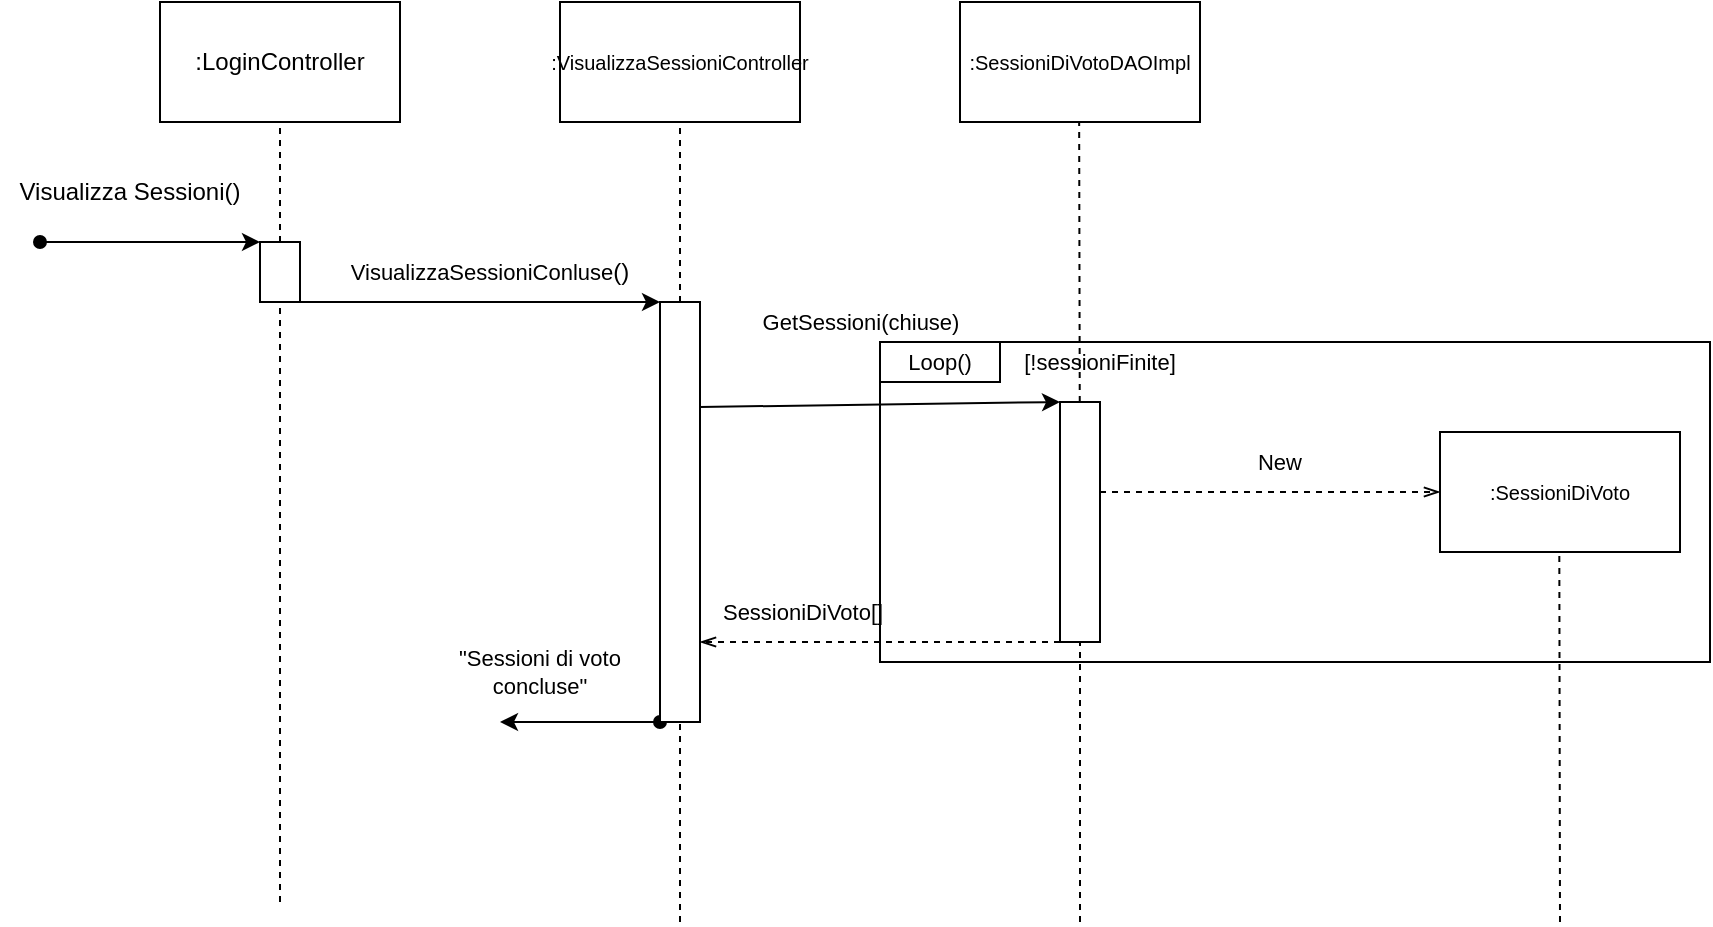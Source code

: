 <mxfile version="16.5.1" type="device"><diagram id="kgpKYQtTHZ0yAKxKKP6v" name="Page-1"><mxGraphModel dx="1102" dy="1025" grid="1" gridSize="10" guides="1" tooltips="1" connect="1" arrows="1" fold="1" page="1" pageScale="1" pageWidth="850" pageHeight="1100" math="0" shadow="0"><root><mxCell id="0"/><mxCell id="1" parent="0"/><mxCell id="j6uUXXDgGSD-gLVAzLzT-23" value="" style="rounded=0;whiteSpace=wrap;html=1;fontSize=11;" vertex="1" parent="1"><mxGeometry x="520" y="270" width="415" height="160" as="geometry"/></mxCell><mxCell id="j6uUXXDgGSD-gLVAzLzT-20" value="" style="rounded=0;whiteSpace=wrap;html=1;fontSize=10;" vertex="1" parent="1"><mxGeometry x="610" y="300" width="20" height="120" as="geometry"/></mxCell><mxCell id="j6uUXXDgGSD-gLVAzLzT-28" value="" style="rounded=0;whiteSpace=wrap;html=1;fontSize=11;" vertex="1" parent="1"><mxGeometry x="520" y="270" width="60" height="20" as="geometry"/></mxCell><mxCell id="j6uUXXDgGSD-gLVAzLzT-1" value=":LoginController" style="rounded=0;whiteSpace=wrap;html=1;" vertex="1" parent="1"><mxGeometry x="160" y="100" width="120" height="60" as="geometry"/></mxCell><mxCell id="j6uUXXDgGSD-gLVAzLzT-2" value="" style="endArrow=none;dashed=1;html=1;rounded=0;entryX=0.5;entryY=1;entryDx=0;entryDy=0;" edge="1" parent="1" target="j6uUXXDgGSD-gLVAzLzT-1"><mxGeometry width="50" height="50" relative="1" as="geometry"><mxPoint x="220" y="550" as="sourcePoint"/><mxPoint x="340" y="230" as="targetPoint"/></mxGeometry></mxCell><mxCell id="j6uUXXDgGSD-gLVAzLzT-3" value="" style="endArrow=classic;html=1;rounded=0;startArrow=oval;startFill=1;" edge="1" parent="1"><mxGeometry width="50" height="50" relative="1" as="geometry"><mxPoint x="100" y="220" as="sourcePoint"/><mxPoint x="210" y="220" as="targetPoint"/></mxGeometry></mxCell><mxCell id="j6uUXXDgGSD-gLVAzLzT-4" value="Visualizza Sessioni()" style="text;html=1;strokeColor=none;fillColor=none;align=center;verticalAlign=middle;whiteSpace=wrap;rounded=0;" vertex="1" parent="1"><mxGeometry x="80" y="180" width="130" height="30" as="geometry"/></mxCell><mxCell id="j6uUXXDgGSD-gLVAzLzT-6" value="&lt;font style=&quot;font-size: 10px&quot;&gt;:VisualizzaSessioniController&lt;/font&gt;" style="rounded=0;whiteSpace=wrap;html=1;" vertex="1" parent="1"><mxGeometry x="360" y="100" width="120" height="60" as="geometry"/></mxCell><mxCell id="j6uUXXDgGSD-gLVAzLzT-7" value="" style="endArrow=none;dashed=1;html=1;rounded=0;fontSize=10;entryX=0.5;entryY=1;entryDx=0;entryDy=0;startArrow=none;" edge="1" parent="1" source="j6uUXXDgGSD-gLVAzLzT-13" target="j6uUXXDgGSD-gLVAzLzT-6"><mxGeometry width="50" height="50" relative="1" as="geometry"><mxPoint x="420" y="720" as="sourcePoint"/><mxPoint x="470" y="260" as="targetPoint"/></mxGeometry></mxCell><mxCell id="j6uUXXDgGSD-gLVAzLzT-10" value="" style="endArrow=classic;html=1;rounded=0;fontSize=10;exitX=1;exitY=1;exitDx=0;exitDy=0;entryX=0;entryY=0;entryDx=0;entryDy=0;" edge="1" parent="1" source="j6uUXXDgGSD-gLVAzLzT-9" target="j6uUXXDgGSD-gLVAzLzT-13"><mxGeometry width="50" height="50" relative="1" as="geometry"><mxPoint x="70" y="400" as="sourcePoint"/><mxPoint x="420" y="250" as="targetPoint"/></mxGeometry></mxCell><mxCell id="j6uUXXDgGSD-gLVAzLzT-11" value="&lt;font style=&quot;font-size: 11px&quot;&gt;VisualizzaSessioniConluse&lt;/font&gt;()" style="text;html=1;strokeColor=none;fillColor=none;align=center;verticalAlign=middle;whiteSpace=wrap;rounded=0;" vertex="1" parent="1"><mxGeometry x="240" y="220" width="170" height="30" as="geometry"/></mxCell><mxCell id="j6uUXXDgGSD-gLVAzLzT-12" value="" style="endArrow=classic;html=1;rounded=0;fontSize=10;exitX=0;exitY=1;exitDx=0;exitDy=0;startArrow=oval;startFill=1;" edge="1" parent="1" source="j6uUXXDgGSD-gLVAzLzT-13"><mxGeometry width="50" height="50" relative="1" as="geometry"><mxPoint x="400" y="460" as="sourcePoint"/><mxPoint x="330" y="460" as="targetPoint"/></mxGeometry></mxCell><mxCell id="j6uUXXDgGSD-gLVAzLzT-13" value="" style="rounded=0;whiteSpace=wrap;html=1;fontSize=10;" vertex="1" parent="1"><mxGeometry x="410" y="250" width="20" height="210" as="geometry"/></mxCell><mxCell id="j6uUXXDgGSD-gLVAzLzT-16" value="" style="endArrow=classic;html=1;rounded=0;fontSize=11;exitX=1;exitY=0.25;exitDx=0;exitDy=0;entryX=0;entryY=0;entryDx=0;entryDy=0;" edge="1" parent="1" source="j6uUXXDgGSD-gLVAzLzT-13" target="j6uUXXDgGSD-gLVAzLzT-20"><mxGeometry width="50" height="50" relative="1" as="geometry"><mxPoint x="640" y="390" as="sourcePoint"/><mxPoint x="620" y="280" as="targetPoint"/></mxGeometry></mxCell><mxCell id="j6uUXXDgGSD-gLVAzLzT-17" value="&lt;font style=&quot;font-size: 10px&quot;&gt;:SessioniDiVotoDAOImpl&lt;/font&gt;" style="rounded=0;whiteSpace=wrap;html=1;" vertex="1" parent="1"><mxGeometry x="560" y="100" width="120" height="60" as="geometry"/></mxCell><mxCell id="j6uUXXDgGSD-gLVAzLzT-18" value="" style="endArrow=none;dashed=1;html=1;rounded=0;fontSize=10;entryX=0.5;entryY=1;entryDx=0;entryDy=0;startArrow=none;" edge="1" parent="1" source="j6uUXXDgGSD-gLVAzLzT-20"><mxGeometry width="50" height="50" relative="1" as="geometry"><mxPoint x="620" y="730" as="sourcePoint"/><mxPoint x="619.58" y="160" as="targetPoint"/></mxGeometry></mxCell><mxCell id="j6uUXXDgGSD-gLVAzLzT-19" value="GetSessioni(chiuse)" style="text;html=1;align=center;verticalAlign=middle;resizable=0;points=[];autosize=1;strokeColor=none;fillColor=none;fontSize=11;" vertex="1" parent="1"><mxGeometry x="455" y="250" width="110" height="20" as="geometry"/></mxCell><mxCell id="j6uUXXDgGSD-gLVAzLzT-21" value="" style="endArrow=none;dashed=1;html=1;rounded=0;fontSize=10;entryX=0.5;entryY=1;entryDx=0;entryDy=0;startArrow=none;" edge="1" parent="1" target="j6uUXXDgGSD-gLVAzLzT-20"><mxGeometry width="50" height="50" relative="1" as="geometry"><mxPoint x="620" y="560" as="sourcePoint"/><mxPoint x="619.58" y="160" as="targetPoint"/></mxGeometry></mxCell><mxCell id="j6uUXXDgGSD-gLVAzLzT-25" value="&lt;font style=&quot;font-size: 10px&quot;&gt;:SessioniDiVoto&lt;/font&gt;" style="rounded=0;whiteSpace=wrap;html=1;" vertex="1" parent="1"><mxGeometry x="800" y="315" width="120" height="60" as="geometry"/></mxCell><mxCell id="j6uUXXDgGSD-gLVAzLzT-26" value="" style="endArrow=openThin;dashed=1;html=1;rounded=0;fontSize=11;entryX=0;entryY=0.5;entryDx=0;entryDy=0;endFill=0;" edge="1" parent="1" target="j6uUXXDgGSD-gLVAzLzT-25"><mxGeometry width="50" height="50" relative="1" as="geometry"><mxPoint x="630" y="345" as="sourcePoint"/><mxPoint x="790" y="325" as="targetPoint"/></mxGeometry></mxCell><mxCell id="j6uUXXDgGSD-gLVAzLzT-27" value="Loop()" style="text;html=1;strokeColor=none;fillColor=none;align=center;verticalAlign=middle;whiteSpace=wrap;rounded=0;fontSize=11;" vertex="1" parent="1"><mxGeometry x="520" y="270" width="60" height="20" as="geometry"/></mxCell><mxCell id="j6uUXXDgGSD-gLVAzLzT-30" value="[!sessioniFinite]" style="text;html=1;strokeColor=none;fillColor=none;align=center;verticalAlign=middle;whiteSpace=wrap;rounded=0;fontSize=11;" vertex="1" parent="1"><mxGeometry x="600" y="265" width="60" height="30" as="geometry"/></mxCell><mxCell id="j6uUXXDgGSD-gLVAzLzT-32" value="New" style="text;html=1;strokeColor=none;fillColor=none;align=center;verticalAlign=middle;whiteSpace=wrap;rounded=0;fontSize=11;" vertex="1" parent="1"><mxGeometry x="690" y="315" width="60" height="30" as="geometry"/></mxCell><mxCell id="j6uUXXDgGSD-gLVAzLzT-33" value="" style="endArrow=none;dashed=1;html=1;rounded=0;fontSize=10;entryX=0.5;entryY=1;entryDx=0;entryDy=0;startArrow=none;" edge="1" parent="1"><mxGeometry width="50" height="50" relative="1" as="geometry"><mxPoint x="860" y="560" as="sourcePoint"/><mxPoint x="859.66" y="375" as="targetPoint"/></mxGeometry></mxCell><mxCell id="j6uUXXDgGSD-gLVAzLzT-9" value="" style="rounded=0;whiteSpace=wrap;html=1;fontSize=10;" vertex="1" parent="1"><mxGeometry x="210" y="220" width="20" height="30" as="geometry"/></mxCell><mxCell id="j6uUXXDgGSD-gLVAzLzT-34" value="" style="endArrow=openThin;dashed=1;html=1;rounded=0;fontSize=11;exitX=0;exitY=1;exitDx=0;exitDy=0;startArrow=none;startFill=0;endFill=0;" edge="1" parent="1" source="j6uUXXDgGSD-gLVAzLzT-20"><mxGeometry width="50" height="50" relative="1" as="geometry"><mxPoint x="470" y="470" as="sourcePoint"/><mxPoint x="430" y="420" as="targetPoint"/></mxGeometry></mxCell><mxCell id="j6uUXXDgGSD-gLVAzLzT-36" value="" style="endArrow=none;dashed=1;html=1;rounded=0;fontSize=10;" edge="1" parent="1"><mxGeometry width="50" height="50" relative="1" as="geometry"><mxPoint x="420" y="560" as="sourcePoint"/><mxPoint x="420" y="460" as="targetPoint"/></mxGeometry></mxCell><mxCell id="j6uUXXDgGSD-gLVAzLzT-38" value="&amp;nbsp;SessioniDiVoto[]" style="text;html=1;strokeColor=none;fillColor=none;align=center;verticalAlign=middle;whiteSpace=wrap;rounded=0;fontSize=11;" vertex="1" parent="1"><mxGeometry x="450" y="390" width="60" height="30" as="geometry"/></mxCell><mxCell id="j6uUXXDgGSD-gLVAzLzT-39" value="&quot;Sessioni di voto concluse&quot;" style="text;html=1;strokeColor=none;fillColor=none;align=center;verticalAlign=middle;whiteSpace=wrap;rounded=0;fontSize=11;" vertex="1" parent="1"><mxGeometry x="290" y="420" width="120" height="30" as="geometry"/></mxCell></root></mxGraphModel></diagram></mxfile>